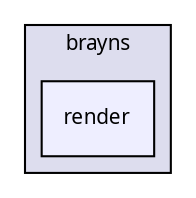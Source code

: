 digraph "render" {
  compound=true
  node [ fontsize="10", fontname="Sans"];
  edge [ labelfontsize="10", labelfontname="Sans"];
  subgraph clusterdir_03632e602207a0b43aa5488f1a38b51e {
    graph [ bgcolor="#ddddee", pencolor="black", label="brayns" fontname="Sans", fontsize="10", URL="dir_03632e602207a0b43aa5488f1a38b51e.html"]
  dir_146453e5b54b44af8fb2c111b7c08b34 [shape=box, label="render", style="filled", fillcolor="#eeeeff", pencolor="black", URL="dir_146453e5b54b44af8fb2c111b7c08b34.html"];
  }
}
